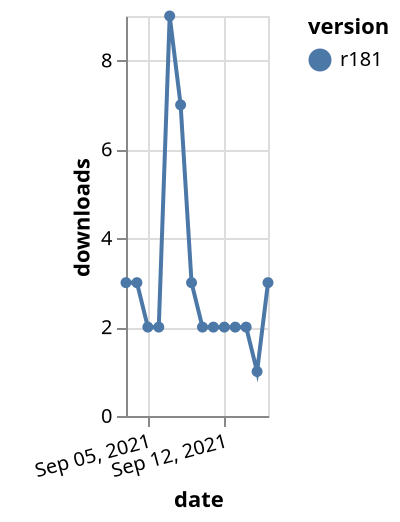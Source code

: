 {"$schema": "https://vega.github.io/schema/vega-lite/v5.json", "description": "A simple bar chart with embedded data.", "data": {"values": [{"date": "2021-09-03", "total": 4780, "delta": 3, "version": "r181"}, {"date": "2021-09-04", "total": 4783, "delta": 3, "version": "r181"}, {"date": "2021-09-05", "total": 4785, "delta": 2, "version": "r181"}, {"date": "2021-09-06", "total": 4787, "delta": 2, "version": "r181"}, {"date": "2021-09-07", "total": 4796, "delta": 9, "version": "r181"}, {"date": "2021-09-08", "total": 4803, "delta": 7, "version": "r181"}, {"date": "2021-09-09", "total": 4806, "delta": 3, "version": "r181"}, {"date": "2021-09-10", "total": 4808, "delta": 2, "version": "r181"}, {"date": "2021-09-11", "total": 4810, "delta": 2, "version": "r181"}, {"date": "2021-09-12", "total": 4812, "delta": 2, "version": "r181"}, {"date": "2021-09-13", "total": 4814, "delta": 2, "version": "r181"}, {"date": "2021-09-14", "total": 4816, "delta": 2, "version": "r181"}, {"date": "2021-09-15", "total": 4817, "delta": 1, "version": "r181"}, {"date": "2021-09-16", "total": 4820, "delta": 3, "version": "r181"}]}, "width": "container", "mark": {"type": "line", "point": {"filled": true}}, "encoding": {"x": {"field": "date", "type": "temporal", "timeUnit": "yearmonthdate", "title": "date", "axis": {"labelAngle": -15}}, "y": {"field": "delta", "type": "quantitative", "title": "downloads"}, "color": {"field": "version", "type": "nominal"}, "tooltip": {"field": "delta"}}}